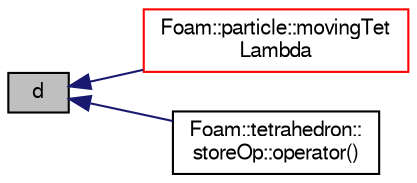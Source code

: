 digraph "d"
{
  bgcolor="transparent";
  edge [fontname="FreeSans",fontsize="10",labelfontname="FreeSans",labelfontsize="10"];
  node [fontname="FreeSans",fontsize="10",shape=record];
  rankdir="LR";
  Node72 [label="d",height=0.2,width=0.4,color="black", fillcolor="grey75", style="filled", fontcolor="black"];
  Node72 -> Node73 [dir="back",color="midnightblue",fontsize="10",style="solid",fontname="FreeSans"];
  Node73 [label="Foam::particle::movingTet\lLambda",height=0.2,width=0.4,color="red",URL="$a23586.html#a7603ae2812feb41aea703e54496564af",tooltip="Find the lambda value for a moving tri face. "];
  Node72 -> Node78 [dir="back",color="midnightblue",fontsize="10",style="solid",fontname="FreeSans"];
  Node78 [label="Foam::tetrahedron::\lstoreOp::operator()",height=0.2,width=0.4,color="black",URL="$a27598.html#a1983d18f6e6e7de5141bea5b0d6716c4"];
}
